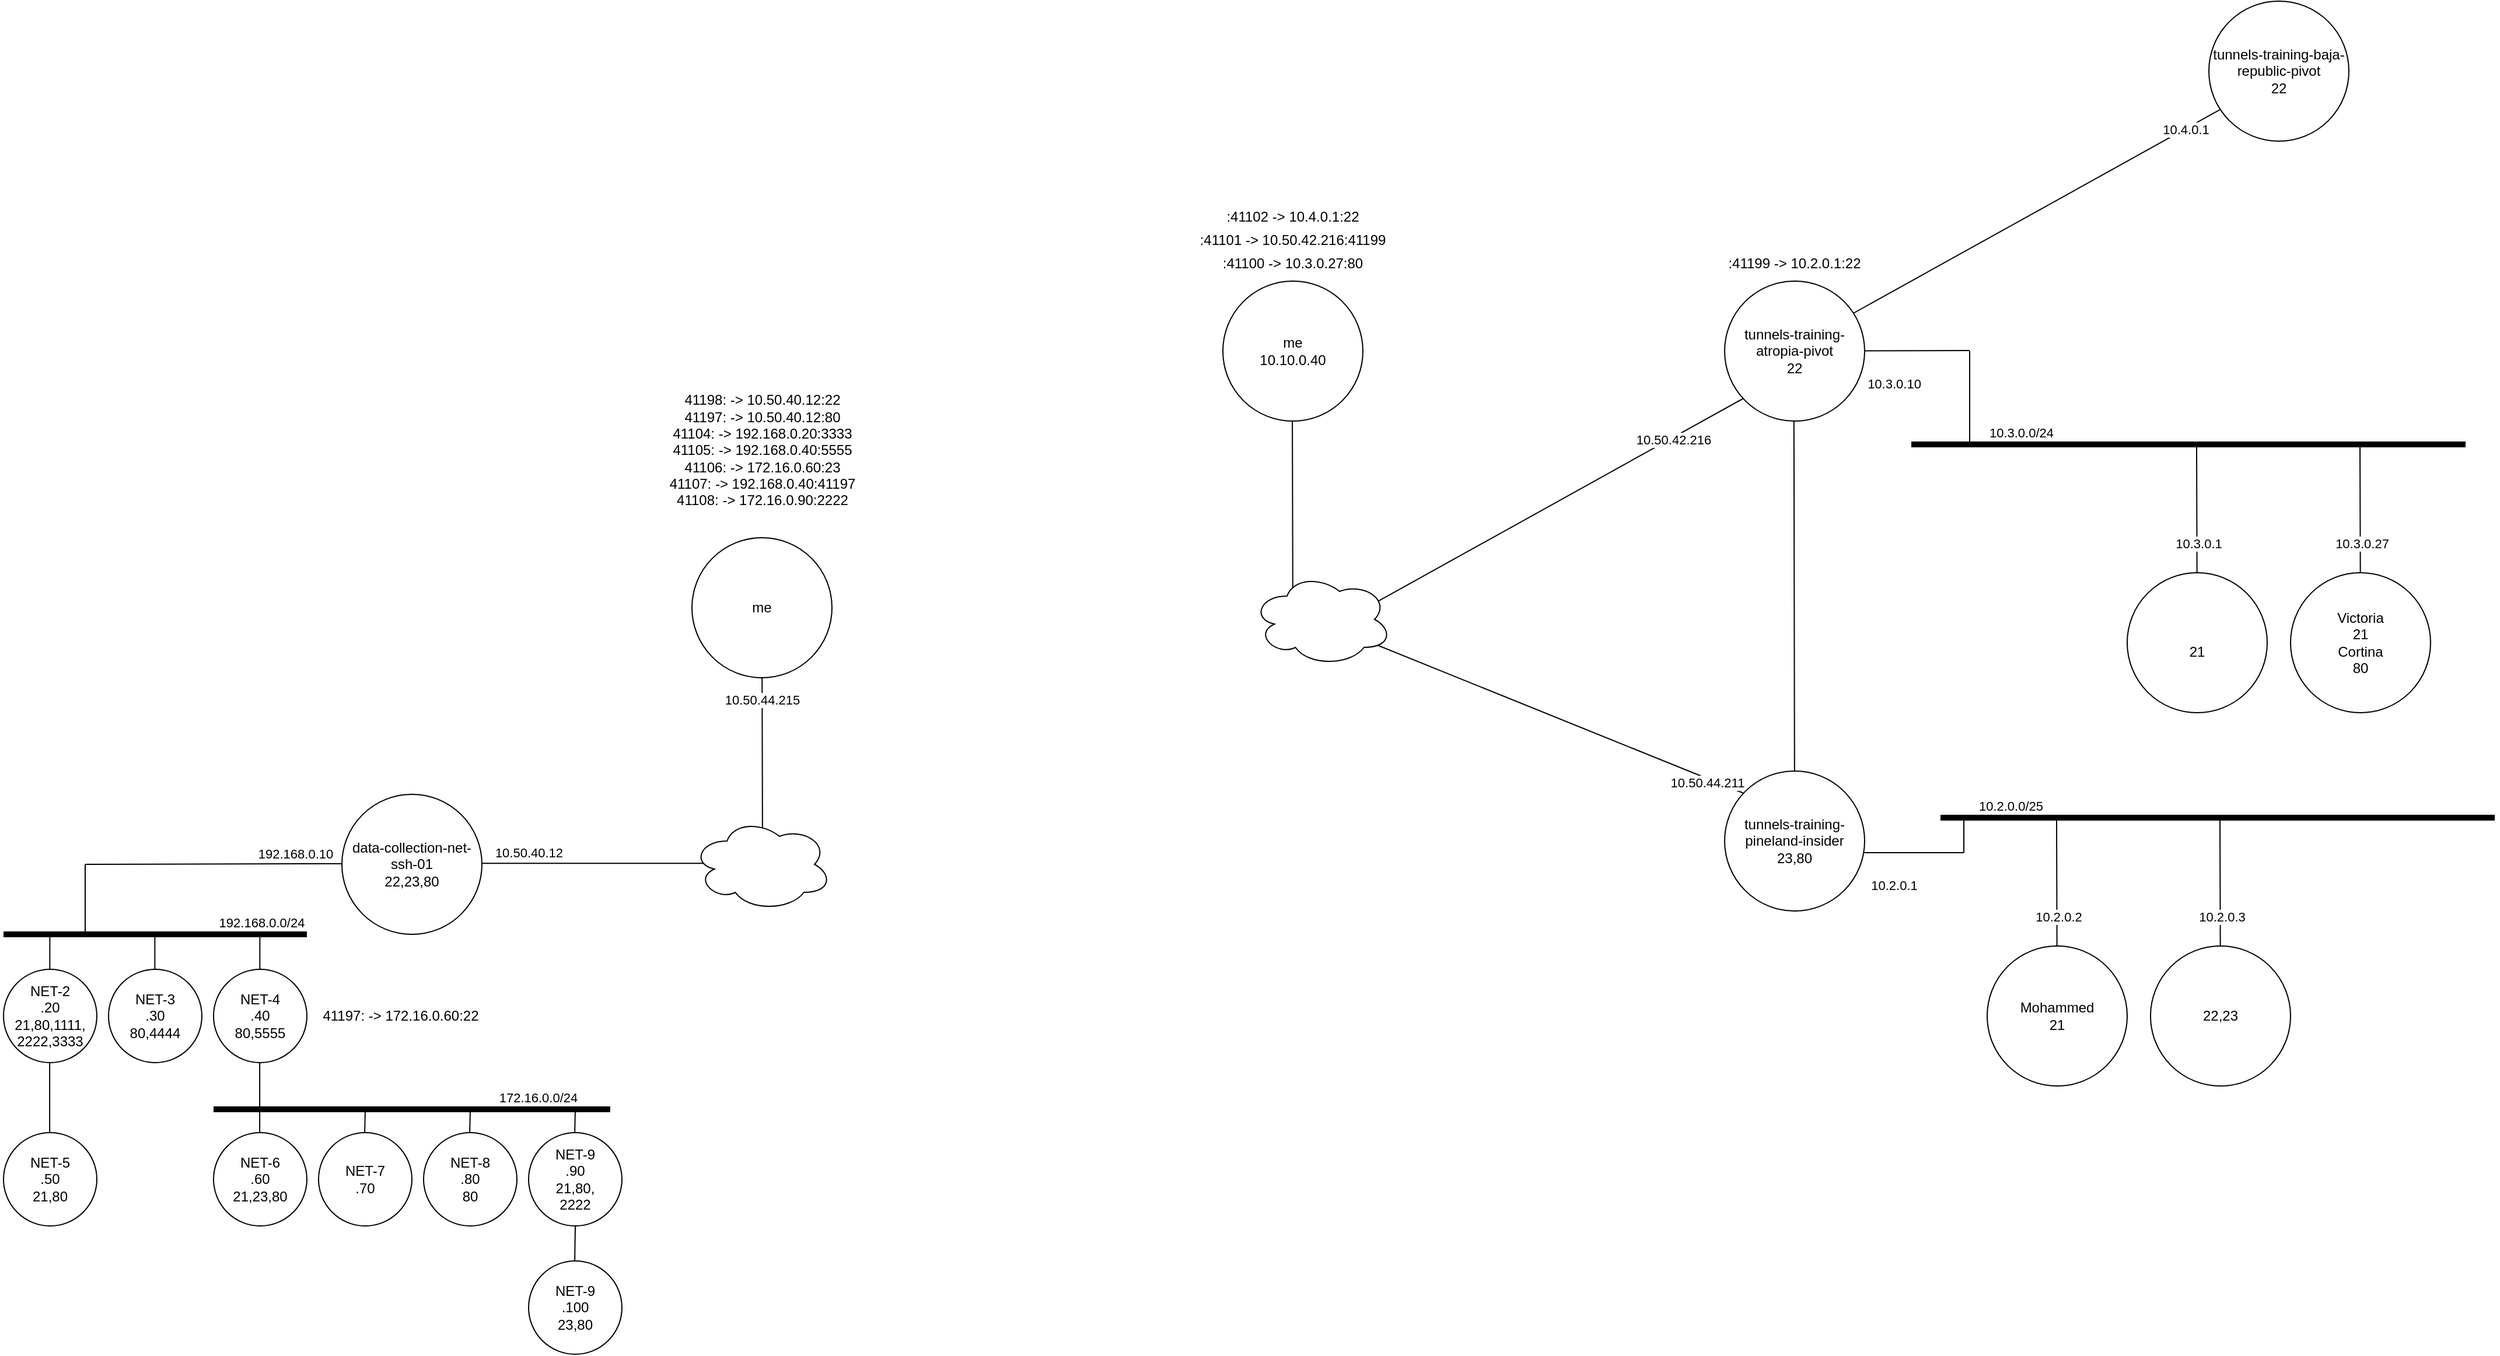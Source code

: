 <mxfile version="21.7.5" type="github">
  <diagram name="Page-1" id="Gz0b8VgLFspt1aIvgV2B">
    <mxGraphModel dx="1632" dy="976" grid="1" gridSize="10" guides="1" tooltips="1" connect="1" arrows="1" fold="1" page="1" pageScale="1" pageWidth="5000" pageHeight="2200" math="0" shadow="0">
      <root>
        <mxCell id="0" />
        <mxCell id="1" parent="0" />
        <mxCell id="_YmfEt3Pd7EDaArtenUI-20" value="" style="endArrow=none;html=1;rounded=0;" edge="1" parent="1">
          <mxGeometry width="50" height="50" relative="1" as="geometry">
            <mxPoint x="189.69" y="980" as="sourcePoint" />
            <mxPoint x="189.69" y="920" as="targetPoint" />
          </mxGeometry>
        </mxCell>
        <mxCell id="_YmfEt3Pd7EDaArtenUI-21" value="" style="endArrow=none;html=1;rounded=0;" edge="1" parent="1">
          <mxGeometry width="50" height="50" relative="1" as="geometry">
            <mxPoint x="279.69" y="980" as="sourcePoint" />
            <mxPoint x="279.69" y="920" as="targetPoint" />
          </mxGeometry>
        </mxCell>
        <mxCell id="_YmfEt3Pd7EDaArtenUI-13" value="" style="endArrow=none;html=1;rounded=0;" edge="1" parent="1">
          <mxGeometry width="50" height="50" relative="1" as="geometry">
            <mxPoint x="220" y="860" as="sourcePoint" />
            <mxPoint x="480" y="859.33" as="targetPoint" />
          </mxGeometry>
        </mxCell>
        <mxCell id="_YmfEt3Pd7EDaArtenUI-14" value="192.168.0.10" style="edgeLabel;html=1;align=center;verticalAlign=middle;resizable=0;points=[];" vertex="1" connectable="0" parent="_YmfEt3Pd7EDaArtenUI-13">
          <mxGeometry x="-0.278" y="3" relative="1" as="geometry">
            <mxPoint x="86" y="-6" as="offset" />
          </mxGeometry>
        </mxCell>
        <mxCell id="_YmfEt3Pd7EDaArtenUI-8" value="" style="endArrow=none;html=1;rounded=0;" edge="1" parent="1">
          <mxGeometry width="50" height="50" relative="1" as="geometry">
            <mxPoint x="800.5" y="850" as="sourcePoint" />
            <mxPoint x="800" y="650" as="targetPoint" />
          </mxGeometry>
        </mxCell>
        <mxCell id="_YmfEt3Pd7EDaArtenUI-11" value="10.50.44.215" style="edgeLabel;html=1;align=center;verticalAlign=middle;resizable=0;points=[];" vertex="1" connectable="0" parent="_YmfEt3Pd7EDaArtenUI-8">
          <mxGeometry x="0.31" relative="1" as="geometry">
            <mxPoint as="offset" />
          </mxGeometry>
        </mxCell>
        <mxCell id="_YmfEt3Pd7EDaArtenUI-10" value="me" style="ellipse;whiteSpace=wrap;html=1;" vertex="1" parent="1">
          <mxGeometry x="740" y="580" width="120" height="120" as="geometry" />
        </mxCell>
        <mxCell id="_YmfEt3Pd7EDaArtenUI-5" value="" style="endArrow=none;html=1;rounded=0;" edge="1" parent="1">
          <mxGeometry width="50" height="50" relative="1" as="geometry">
            <mxPoint x="470" y="859.17" as="sourcePoint" />
            <mxPoint x="830" y="859.17" as="targetPoint" />
          </mxGeometry>
        </mxCell>
        <mxCell id="_YmfEt3Pd7EDaArtenUI-6" value="10.50.40.12" style="edgeLabel;html=1;align=center;verticalAlign=middle;resizable=0;points=[];" vertex="1" connectable="0" parent="_YmfEt3Pd7EDaArtenUI-5">
          <mxGeometry x="-0.278" y="3" relative="1" as="geometry">
            <mxPoint y="-6" as="offset" />
          </mxGeometry>
        </mxCell>
        <mxCell id="juoMff55zqWpVAJvE56y-52" value="" style="endArrow=none;html=1;rounded=0;" parent="1" edge="1">
          <mxGeometry width="50" height="50" relative="1" as="geometry">
            <mxPoint x="1730" y="390.5" as="sourcePoint" />
            <mxPoint x="2145" y="160" as="targetPoint" />
          </mxGeometry>
        </mxCell>
        <mxCell id="juoMff55zqWpVAJvE56y-53" value="10.4.0.1" style="edgeLabel;html=1;align=center;verticalAlign=middle;resizable=0;points=[];rotation=0;" parent="juoMff55zqWpVAJvE56y-52" vertex="1" connectable="0">
          <mxGeometry x="0.352" y="-1" relative="1" as="geometry">
            <mxPoint x="9" y="-6" as="offset" />
          </mxGeometry>
        </mxCell>
        <mxCell id="juoMff55zqWpVAJvE56y-39" value="" style="endArrow=none;html=1;rounded=0;" parent="1" source="juoMff55zqWpVAJvE56y-2" edge="1">
          <mxGeometry width="50" height="50" relative="1" as="geometry">
            <mxPoint x="1684.41" y="710" as="sourcePoint" />
            <mxPoint x="1684.41" y="480" as="targetPoint" />
          </mxGeometry>
        </mxCell>
        <mxCell id="juoMff55zqWpVAJvE56y-34" value="" style="endArrow=none;html=1;rounded=0;" parent="1" edge="1">
          <mxGeometry width="50" height="50" relative="1" as="geometry">
            <mxPoint x="1690" y="850" as="sourcePoint" />
            <mxPoint x="1830" y="850" as="targetPoint" />
          </mxGeometry>
        </mxCell>
        <mxCell id="juoMff55zqWpVAJvE56y-28" value="" style="endArrow=none;html=1;rounded=0;" parent="1" edge="1">
          <mxGeometry width="50" height="50" relative="1" as="geometry">
            <mxPoint x="1830" y="850" as="sourcePoint" />
            <mxPoint x="1830" y="820" as="targetPoint" />
          </mxGeometry>
        </mxCell>
        <mxCell id="juoMff55zqWpVAJvE56y-30" value="10.2.0.1" style="edgeLabel;html=1;align=center;verticalAlign=middle;resizable=0;points=[];" parent="juoMff55zqWpVAJvE56y-28" vertex="1" connectable="0">
          <mxGeometry x="-0.768" y="-3" relative="1" as="geometry">
            <mxPoint x="-63" y="31" as="offset" />
          </mxGeometry>
        </mxCell>
        <mxCell id="juoMff55zqWpVAJvE56y-38" value="10.3.0.10" style="edgeLabel;html=1;align=center;verticalAlign=middle;resizable=0;points=[];" parent="juoMff55zqWpVAJvE56y-28" vertex="1" connectable="0">
          <mxGeometry x="-0.768" y="-3" relative="1" as="geometry">
            <mxPoint x="-63" y="-399" as="offset" />
          </mxGeometry>
        </mxCell>
        <mxCell id="juoMff55zqWpVAJvE56y-27" value="" style="endArrow=none;html=1;rounded=0;" parent="1" edge="1">
          <mxGeometry width="50" height="50" relative="1" as="geometry">
            <mxPoint x="1255" y="660" as="sourcePoint" />
            <mxPoint x="1254.5" y="460" as="targetPoint" />
          </mxGeometry>
        </mxCell>
        <mxCell id="juoMff55zqWpVAJvE56y-21" value="" style="endArrow=none;html=1;rounded=0;" parent="1" edge="1">
          <mxGeometry width="50" height="50" relative="1" as="geometry">
            <mxPoint x="1686.898" y="817.501" as="sourcePoint" />
            <mxPoint x="1297.52" y="660" as="targetPoint" />
          </mxGeometry>
        </mxCell>
        <mxCell id="juoMff55zqWpVAJvE56y-22" value="10.50.44.211" style="edgeLabel;html=1;align=center;verticalAlign=middle;resizable=0;points=[];" parent="juoMff55zqWpVAJvE56y-21" vertex="1" connectable="0">
          <mxGeometry x="0.352" y="-1" relative="1" as="geometry">
            <mxPoint x="186" y="80" as="offset" />
          </mxGeometry>
        </mxCell>
        <mxCell id="juoMff55zqWpVAJvE56y-13" value="" style="endArrow=none;html=1;rounded=0;" parent="1" source="juoMff55zqWpVAJvE56y-8" edge="1">
          <mxGeometry width="50" height="50" relative="1" as="geometry">
            <mxPoint x="2169.5" y="580" as="sourcePoint" />
            <mxPoint x="2169.5" y="500" as="targetPoint" />
          </mxGeometry>
        </mxCell>
        <mxCell id="juoMff55zqWpVAJvE56y-14" value="10.3.0.27" style="edgeLabel;html=1;align=center;verticalAlign=middle;resizable=0;points=[];" parent="juoMff55zqWpVAJvE56y-13" vertex="1" connectable="0">
          <mxGeometry x="-0.545" y="-1" relative="1" as="geometry">
            <mxPoint as="offset" />
          </mxGeometry>
        </mxCell>
        <mxCell id="juoMff55zqWpVAJvE56y-9" value="" style="endArrow=none;html=1;rounded=0;" parent="1" source="juoMff55zqWpVAJvE56y-1" edge="1">
          <mxGeometry width="50" height="50" relative="1" as="geometry">
            <mxPoint x="1415" y="419.5" as="sourcePoint" />
            <mxPoint x="1835" y="419.5" as="targetPoint" />
          </mxGeometry>
        </mxCell>
        <mxCell id="juoMff55zqWpVAJvE56y-5" value="" style="endArrow=none;html=1;rounded=0;" parent="1" edge="1">
          <mxGeometry width="50" height="50" relative="1" as="geometry">
            <mxPoint x="1300" y="650" as="sourcePoint" />
            <mxPoint x="1715" y="419.5" as="targetPoint" />
          </mxGeometry>
        </mxCell>
        <mxCell id="juoMff55zqWpVAJvE56y-7" value="10.50.42.216" style="edgeLabel;html=1;align=center;verticalAlign=middle;resizable=0;points=[];" parent="juoMff55zqWpVAJvE56y-5" vertex="1" connectable="0">
          <mxGeometry x="0.352" y="-1" relative="1" as="geometry">
            <mxPoint y="1" as="offset" />
          </mxGeometry>
        </mxCell>
        <mxCell id="juoMff55zqWpVAJvE56y-1" value="&lt;div&gt;tunnels-training-atropia-pivot&lt;br&gt;&lt;/div&gt;22" style="ellipse;whiteSpace=wrap;html=1;" parent="1" vertex="1">
          <mxGeometry x="1625" y="360" width="120" height="120" as="geometry" />
        </mxCell>
        <mxCell id="juoMff55zqWpVAJvE56y-2" value="tunnels-training-pineland-insider&lt;br&gt;23,80" style="ellipse;whiteSpace=wrap;html=1;" parent="1" vertex="1">
          <mxGeometry x="1625" y="780" width="120" height="120" as="geometry" />
        </mxCell>
        <mxCell id="juoMff55zqWpVAJvE56y-3" value="me&lt;br&gt;10.10.0.40" style="ellipse;whiteSpace=wrap;html=1;" parent="1" vertex="1">
          <mxGeometry x="1195" y="360" width="120" height="120" as="geometry" />
        </mxCell>
        <mxCell id="juoMff55zqWpVAJvE56y-6" value="" style="ellipse;shape=cloud;whiteSpace=wrap;html=1;" parent="1" vertex="1">
          <mxGeometry x="1220" y="610" width="120" height="80" as="geometry" />
        </mxCell>
        <mxCell id="juoMff55zqWpVAJvE56y-8" value="Victoria&lt;br&gt;21&lt;br&gt;Cortina&lt;br&gt;80" style="ellipse;whiteSpace=wrap;html=1;" parent="1" vertex="1">
          <mxGeometry x="2110" y="610" width="120" height="120" as="geometry" />
        </mxCell>
        <mxCell id="juoMff55zqWpVAJvE56y-11" value="" style="endArrow=none;html=1;rounded=0;strokeWidth=5;" parent="1" edge="1">
          <mxGeometry width="50" height="50" relative="1" as="geometry">
            <mxPoint x="1785" y="500" as="sourcePoint" />
            <mxPoint x="2260" y="500" as="targetPoint" />
          </mxGeometry>
        </mxCell>
        <mxCell id="juoMff55zqWpVAJvE56y-15" value="10.3.0.0/24" style="edgeLabel;html=1;align=center;verticalAlign=middle;resizable=0;points=[];" parent="juoMff55zqWpVAJvE56y-11" vertex="1" connectable="0">
          <mxGeometry x="-0.64" y="-2" relative="1" as="geometry">
            <mxPoint x="8" y="-12" as="offset" />
          </mxGeometry>
        </mxCell>
        <mxCell id="juoMff55zqWpVAJvE56y-12" value="" style="endArrow=none;html=1;rounded=0;" parent="1" edge="1">
          <mxGeometry width="50" height="50" relative="1" as="geometry">
            <mxPoint x="1835" y="500" as="sourcePoint" />
            <mxPoint x="1835" y="420" as="targetPoint" />
          </mxGeometry>
        </mxCell>
        <mxCell id="juoMff55zqWpVAJvE56y-16" value=":41100 -&amp;gt; 10.3.0.27:80" style="text;html=1;strokeColor=none;fillColor=none;align=center;verticalAlign=middle;whiteSpace=wrap;rounded=0;" parent="1" vertex="1">
          <mxGeometry x="1170" y="330" width="170" height="30" as="geometry" />
        </mxCell>
        <mxCell id="juoMff55zqWpVAJvE56y-18" value="&lt;br&gt;21" style="ellipse;whiteSpace=wrap;html=1;" parent="1" vertex="1">
          <mxGeometry x="1970" y="610" width="120" height="120" as="geometry" />
        </mxCell>
        <mxCell id="juoMff55zqWpVAJvE56y-19" value="" style="endArrow=none;html=1;rounded=0;" parent="1" source="juoMff55zqWpVAJvE56y-18" edge="1">
          <mxGeometry width="50" height="50" relative="1" as="geometry">
            <mxPoint x="2029.5" y="580" as="sourcePoint" />
            <mxPoint x="2029.5" y="500" as="targetPoint" />
          </mxGeometry>
        </mxCell>
        <mxCell id="juoMff55zqWpVAJvE56y-20" value="10.3.0.1" style="edgeLabel;html=1;align=center;verticalAlign=middle;resizable=0;points=[];" parent="juoMff55zqWpVAJvE56y-19" vertex="1" connectable="0">
          <mxGeometry x="-0.545" y="-1" relative="1" as="geometry">
            <mxPoint as="offset" />
          </mxGeometry>
        </mxCell>
        <mxCell id="juoMff55zqWpVAJvE56y-31" value=":41199 -&amp;gt; 10.2.0.1:22" style="text;html=1;strokeColor=none;fillColor=none;align=center;verticalAlign=middle;whiteSpace=wrap;rounded=0;" parent="1" vertex="1">
          <mxGeometry x="1600" y="330" width="170" height="30" as="geometry" />
        </mxCell>
        <mxCell id="juoMff55zqWpVAJvE56y-32" value=":41101 -&amp;gt; 10.50.42.216:41199" style="text;html=1;strokeColor=none;fillColor=none;align=center;verticalAlign=middle;whiteSpace=wrap;rounded=0;" parent="1" vertex="1">
          <mxGeometry x="1170" y="310" width="170" height="30" as="geometry" />
        </mxCell>
        <mxCell id="juoMff55zqWpVAJvE56y-36" value="" style="endArrow=none;html=1;rounded=0;strokeWidth=5;" parent="1" edge="1">
          <mxGeometry width="50" height="50" relative="1" as="geometry">
            <mxPoint x="1810" y="820" as="sourcePoint" />
            <mxPoint x="2285" y="820" as="targetPoint" />
          </mxGeometry>
        </mxCell>
        <mxCell id="juoMff55zqWpVAJvE56y-37" value="10.2.0.0/25" style="edgeLabel;html=1;align=center;verticalAlign=middle;resizable=0;points=[];" parent="juoMff55zqWpVAJvE56y-36" vertex="1" connectable="0">
          <mxGeometry x="-0.64" y="-2" relative="1" as="geometry">
            <mxPoint x="-26" y="-12" as="offset" />
          </mxGeometry>
        </mxCell>
        <mxCell id="juoMff55zqWpVAJvE56y-40" value="Mohammed&lt;br&gt;21" style="ellipse;whiteSpace=wrap;html=1;" parent="1" vertex="1">
          <mxGeometry x="1850" y="930" width="120" height="120" as="geometry" />
        </mxCell>
        <mxCell id="juoMff55zqWpVAJvE56y-41" value="" style="endArrow=none;html=1;rounded=0;" parent="1" source="juoMff55zqWpVAJvE56y-40" edge="1">
          <mxGeometry width="50" height="50" relative="1" as="geometry">
            <mxPoint x="1909.5" y="900" as="sourcePoint" />
            <mxPoint x="1909.5" y="820" as="targetPoint" />
          </mxGeometry>
        </mxCell>
        <mxCell id="juoMff55zqWpVAJvE56y-42" value="10.2.0.2" style="edgeLabel;html=1;align=center;verticalAlign=middle;resizable=0;points=[];" parent="juoMff55zqWpVAJvE56y-41" vertex="1" connectable="0">
          <mxGeometry x="-0.545" y="-1" relative="1" as="geometry">
            <mxPoint as="offset" />
          </mxGeometry>
        </mxCell>
        <mxCell id="juoMff55zqWpVAJvE56y-43" value="22,23" style="ellipse;whiteSpace=wrap;html=1;" parent="1" vertex="1">
          <mxGeometry x="1990" y="930" width="120" height="120" as="geometry" />
        </mxCell>
        <mxCell id="juoMff55zqWpVAJvE56y-44" value="" style="endArrow=none;html=1;rounded=0;" parent="1" source="juoMff55zqWpVAJvE56y-43" edge="1">
          <mxGeometry width="50" height="50" relative="1" as="geometry">
            <mxPoint x="2049.5" y="900" as="sourcePoint" />
            <mxPoint x="2049.5" y="820" as="targetPoint" />
          </mxGeometry>
        </mxCell>
        <mxCell id="juoMff55zqWpVAJvE56y-45" value="10.2.0.3" style="edgeLabel;html=1;align=center;verticalAlign=middle;resizable=0;points=[];" parent="juoMff55zqWpVAJvE56y-44" vertex="1" connectable="0">
          <mxGeometry x="-0.545" y="-1" relative="1" as="geometry">
            <mxPoint as="offset" />
          </mxGeometry>
        </mxCell>
        <mxCell id="juoMff55zqWpVAJvE56y-50" value="tunnels-training-baja-republic-pivot&lt;br&gt;22" style="ellipse;whiteSpace=wrap;html=1;" parent="1" vertex="1">
          <mxGeometry x="2040" y="120" width="120" height="120" as="geometry" />
        </mxCell>
        <mxCell id="juoMff55zqWpVAJvE56y-54" value=":41102 -&amp;gt; 10.4.0.1:22" style="text;html=1;strokeColor=none;fillColor=none;align=center;verticalAlign=middle;whiteSpace=wrap;rounded=0;" parent="1" vertex="1">
          <mxGeometry x="1170" y="290" width="170" height="30" as="geometry" />
        </mxCell>
        <mxCell id="_YmfEt3Pd7EDaArtenUI-4" value="data-collection-net-ssh-01&lt;br&gt;22,23,80" style="ellipse;whiteSpace=wrap;html=1;" vertex="1" parent="1">
          <mxGeometry x="440" y="800" width="120" height="120" as="geometry" />
        </mxCell>
        <mxCell id="_YmfEt3Pd7EDaArtenUI-7" value="" style="ellipse;shape=cloud;whiteSpace=wrap;html=1;" vertex="1" parent="1">
          <mxGeometry x="740" y="820" width="120" height="80" as="geometry" />
        </mxCell>
        <mxCell id="_YmfEt3Pd7EDaArtenUI-12" value="41198: -&amp;gt; 10.50.40.12:22&lt;br&gt;41197: -&amp;gt; 10.50.40.12:80&lt;br&gt;41104: -&amp;gt; 192.168.0.20:3333&lt;br&gt;41105: -&amp;gt; 192.168.0.40:5555&lt;br&gt;41106: -&amp;gt; 172.16.0.60:23&lt;br&gt;41107: -&amp;gt; 192.168.0.40:41197&lt;br&gt;41108: -&amp;gt; 172.16.0.90:2222" style="text;html=1;align=center;verticalAlign=middle;resizable=0;points=[];autosize=1;strokeColor=none;fillColor=none;" vertex="1" parent="1">
          <mxGeometry x="710" y="450" width="180" height="110" as="geometry" />
        </mxCell>
        <mxCell id="_YmfEt3Pd7EDaArtenUI-15" value="" style="endArrow=none;html=1;rounded=0;" edge="1" parent="1">
          <mxGeometry width="50" height="50" relative="1" as="geometry">
            <mxPoint x="220" y="920" as="sourcePoint" />
            <mxPoint x="220" y="860" as="targetPoint" />
          </mxGeometry>
        </mxCell>
        <mxCell id="_YmfEt3Pd7EDaArtenUI-16" value="" style="endArrow=none;html=1;rounded=0;strokeWidth=5;" edge="1" parent="1">
          <mxGeometry width="50" height="50" relative="1" as="geometry">
            <mxPoint x="150" y="920" as="sourcePoint" />
            <mxPoint x="410" y="920" as="targetPoint" />
          </mxGeometry>
        </mxCell>
        <mxCell id="_YmfEt3Pd7EDaArtenUI-18" value="192.168.0.0/24" style="edgeLabel;html=1;align=center;verticalAlign=middle;resizable=0;points=[];" vertex="1" connectable="0" parent="_YmfEt3Pd7EDaArtenUI-16">
          <mxGeometry x="0.749" y="-1" relative="1" as="geometry">
            <mxPoint x="-7" y="-11" as="offset" />
          </mxGeometry>
        </mxCell>
        <mxCell id="_YmfEt3Pd7EDaArtenUI-17" value="NET-2&lt;br&gt;.20&lt;br&gt;21,80,1111,&lt;br&gt;2222,3333" style="ellipse;whiteSpace=wrap;html=1;aspect=fixed;" vertex="1" parent="1">
          <mxGeometry x="150" y="950" width="80" height="80" as="geometry" />
        </mxCell>
        <mxCell id="_YmfEt3Pd7EDaArtenUI-19" value="NET-3&lt;br&gt;.30&lt;br&gt;80,4444" style="ellipse;whiteSpace=wrap;html=1;aspect=fixed;" vertex="1" parent="1">
          <mxGeometry x="240" y="950" width="80" height="80" as="geometry" />
        </mxCell>
        <mxCell id="_YmfEt3Pd7EDaArtenUI-22" value="" style="endArrow=none;html=1;rounded=0;" edge="1" parent="1">
          <mxGeometry width="50" height="50" relative="1" as="geometry">
            <mxPoint x="369.69" y="980" as="sourcePoint" />
            <mxPoint x="369.69" y="920" as="targetPoint" />
          </mxGeometry>
        </mxCell>
        <mxCell id="_YmfEt3Pd7EDaArtenUI-23" value="NET-4&lt;br&gt;.40&lt;br&gt;80,5555" style="ellipse;whiteSpace=wrap;html=1;aspect=fixed;" vertex="1" parent="1">
          <mxGeometry x="330" y="950" width="80" height="80" as="geometry" />
        </mxCell>
        <mxCell id="_YmfEt3Pd7EDaArtenUI-24" value="NET-5&lt;br&gt;.50&lt;br&gt;21,80" style="ellipse;whiteSpace=wrap;html=1;aspect=fixed;" vertex="1" parent="1">
          <mxGeometry x="150" y="1090" width="80" height="80" as="geometry" />
        </mxCell>
        <mxCell id="_YmfEt3Pd7EDaArtenUI-25" value="" style="endArrow=none;html=1;rounded=0;" edge="1" parent="1">
          <mxGeometry width="50" height="50" relative="1" as="geometry">
            <mxPoint x="189.57" y="1090" as="sourcePoint" />
            <mxPoint x="189.57" y="1030" as="targetPoint" />
          </mxGeometry>
        </mxCell>
        <mxCell id="_YmfEt3Pd7EDaArtenUI-26" value="NET-6&lt;br&gt;.60&lt;br&gt;21,23,80" style="ellipse;whiteSpace=wrap;html=1;aspect=fixed;" vertex="1" parent="1">
          <mxGeometry x="330" y="1090" width="80" height="80" as="geometry" />
        </mxCell>
        <mxCell id="_YmfEt3Pd7EDaArtenUI-27" value="" style="endArrow=none;html=1;rounded=0;" edge="1" parent="1">
          <mxGeometry width="50" height="50" relative="1" as="geometry">
            <mxPoint x="369.57" y="1090" as="sourcePoint" />
            <mxPoint x="369.57" y="1030" as="targetPoint" />
          </mxGeometry>
        </mxCell>
        <mxCell id="_YmfEt3Pd7EDaArtenUI-28" value="" style="endArrow=none;html=1;rounded=0;strokeWidth=5;" edge="1" parent="1">
          <mxGeometry width="50" height="50" relative="1" as="geometry">
            <mxPoint x="330" y="1070" as="sourcePoint" />
            <mxPoint x="670" y="1070" as="targetPoint" />
          </mxGeometry>
        </mxCell>
        <mxCell id="_YmfEt3Pd7EDaArtenUI-29" value="172.16.0.0/24" style="edgeLabel;html=1;align=center;verticalAlign=middle;resizable=0;points=[];" vertex="1" connectable="0" parent="_YmfEt3Pd7EDaArtenUI-28">
          <mxGeometry x="0.749" y="-1" relative="1" as="geometry">
            <mxPoint x="-20" y="-11" as="offset" />
          </mxGeometry>
        </mxCell>
        <mxCell id="_YmfEt3Pd7EDaArtenUI-31" value="41197: -&amp;gt; 172.16.0.60:22" style="text;html=1;align=center;verticalAlign=middle;resizable=0;points=[];autosize=1;strokeColor=none;fillColor=none;" vertex="1" parent="1">
          <mxGeometry x="410" y="975" width="160" height="30" as="geometry" />
        </mxCell>
        <mxCell id="_YmfEt3Pd7EDaArtenUI-34" value="" style="endArrow=none;html=1;rounded=0;" edge="1" parent="1">
          <mxGeometry width="50" height="50" relative="1" as="geometry">
            <mxPoint x="459.57" y="1090" as="sourcePoint" />
            <mxPoint x="460" y="1070" as="targetPoint" />
          </mxGeometry>
        </mxCell>
        <mxCell id="_YmfEt3Pd7EDaArtenUI-35" value="NET-7&lt;br&gt;.70" style="ellipse;whiteSpace=wrap;html=1;aspect=fixed;" vertex="1" parent="1">
          <mxGeometry x="420" y="1090" width="80" height="80" as="geometry" />
        </mxCell>
        <mxCell id="_YmfEt3Pd7EDaArtenUI-36" value="" style="endArrow=none;html=1;rounded=0;" edge="1" parent="1">
          <mxGeometry width="50" height="50" relative="1" as="geometry">
            <mxPoint x="549.57" y="1090" as="sourcePoint" />
            <mxPoint x="550" y="1070" as="targetPoint" />
          </mxGeometry>
        </mxCell>
        <mxCell id="_YmfEt3Pd7EDaArtenUI-37" value="NET-8&lt;br&gt;.80&lt;br&gt;80" style="ellipse;whiteSpace=wrap;html=1;aspect=fixed;" vertex="1" parent="1">
          <mxGeometry x="510" y="1090" width="80" height="80" as="geometry" />
        </mxCell>
        <mxCell id="_YmfEt3Pd7EDaArtenUI-38" value="" style="endArrow=none;html=1;rounded=0;" edge="1" parent="1">
          <mxGeometry width="50" height="50" relative="1" as="geometry">
            <mxPoint x="639.57" y="1090" as="sourcePoint" />
            <mxPoint x="640" y="1070" as="targetPoint" />
          </mxGeometry>
        </mxCell>
        <mxCell id="_YmfEt3Pd7EDaArtenUI-39" value="NET-9&lt;br&gt;.90&lt;br&gt;21,80,&lt;br&gt;2222" style="ellipse;whiteSpace=wrap;html=1;aspect=fixed;" vertex="1" parent="1">
          <mxGeometry x="600" y="1090" width="80" height="80" as="geometry" />
        </mxCell>
        <mxCell id="_YmfEt3Pd7EDaArtenUI-40" value="NET-9&lt;br&gt;.100&lt;br&gt;23,80" style="ellipse;whiteSpace=wrap;html=1;aspect=fixed;" vertex="1" parent="1">
          <mxGeometry x="600" y="1200" width="80" height="80" as="geometry" />
        </mxCell>
        <mxCell id="_YmfEt3Pd7EDaArtenUI-41" value="" style="endArrow=none;html=1;rounded=0;entryX=0.5;entryY=1;entryDx=0;entryDy=0;" edge="1" parent="1" target="_YmfEt3Pd7EDaArtenUI-39">
          <mxGeometry width="50" height="50" relative="1" as="geometry">
            <mxPoint x="639.57" y="1200" as="sourcePoint" />
            <mxPoint x="640" y="1180" as="targetPoint" />
          </mxGeometry>
        </mxCell>
      </root>
    </mxGraphModel>
  </diagram>
</mxfile>
